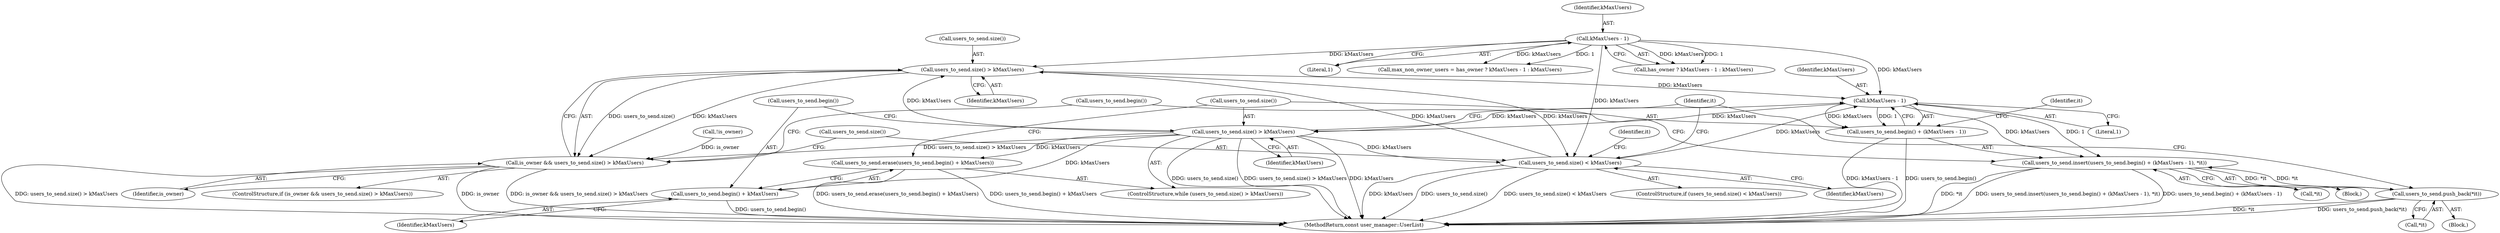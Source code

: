 digraph "1_Chrome_c66b1fc49870c514b1c1e8b53498153176d7ec2b_5@API" {
"1000169" [label="(Call,users_to_send.size() > kMaxUsers)"];
"1000182" [label="(Call,users_to_send.size() > kMaxUsers)"];
"1000176" [label="(Call,kMaxUsers - 1)"];
"1000191" [label="(Call,users_to_send.size() < kMaxUsers)"];
"1000169" [label="(Call,users_to_send.size() > kMaxUsers)"];
"1000115" [label="(Call,kMaxUsers - 1)"];
"1000167" [label="(Call,is_owner && users_to_send.size() > kMaxUsers)"];
"1000173" [label="(Call,users_to_send.insert(users_to_send.begin() + (kMaxUsers - 1), *it))"];
"1000195" [label="(Call,users_to_send.push_back(*it))"];
"1000174" [label="(Call,users_to_send.begin() + (kMaxUsers - 1))"];
"1000185" [label="(Call,users_to_send.erase(users_to_send.begin() + kMaxUsers))"];
"1000186" [label="(Call,users_to_send.begin() + kMaxUsers)"];
"1000187" [label="(Call,users_to_send.begin())"];
"1000188" [label="(Identifier,kMaxUsers)"];
"1000166" [label="(ControlStructure,if (is_owner && users_to_send.size() > kMaxUsers))"];
"1000177" [label="(Identifier,kMaxUsers)"];
"1000117" [label="(Literal,1)"];
"1000162" [label="(Call,!is_owner)"];
"1000181" [label="(ControlStructure,while (users_to_send.size() > kMaxUsers))"];
"1000175" [label="(Call,users_to_send.begin())"];
"1000111" [label="(Call,max_non_owner_users = has_owner ? kMaxUsers - 1 : kMaxUsers)"];
"1000190" [label="(ControlStructure,if (users_to_send.size() < kMaxUsers))"];
"1000168" [label="(Identifier,is_owner)"];
"1000173" [label="(Call,users_to_send.insert(users_to_send.begin() + (kMaxUsers - 1), *it))"];
"1000171" [label="(Identifier,kMaxUsers)"];
"1000113" [label="(Call,has_owner ? kMaxUsers - 1 : kMaxUsers)"];
"1000179" [label="(Call,*it)"];
"1000172" [label="(Block,)"];
"1000192" [label="(Call,users_to_send.size())"];
"1000182" [label="(Call,users_to_send.size() > kMaxUsers)"];
"1000196" [label="(Call,*it)"];
"1000183" [label="(Call,users_to_send.size())"];
"1000115" [label="(Call,kMaxUsers - 1)"];
"1000200" [label="(MethodReturn,const user_manager::UserList)"];
"1000194" [label="(Block,)"];
"1000169" [label="(Call,users_to_send.size() > kMaxUsers)"];
"1000170" [label="(Call,users_to_send.size())"];
"1000184" [label="(Identifier,kMaxUsers)"];
"1000195" [label="(Call,users_to_send.push_back(*it))"];
"1000176" [label="(Call,kMaxUsers - 1)"];
"1000174" [label="(Call,users_to_send.begin() + (kMaxUsers - 1))"];
"1000132" [label="(Identifier,it)"];
"1000116" [label="(Identifier,kMaxUsers)"];
"1000186" [label="(Call,users_to_send.begin() + kMaxUsers)"];
"1000167" [label="(Call,is_owner && users_to_send.size() > kMaxUsers)"];
"1000178" [label="(Literal,1)"];
"1000180" [label="(Identifier,it)"];
"1000185" [label="(Call,users_to_send.erase(users_to_send.begin() + kMaxUsers))"];
"1000191" [label="(Call,users_to_send.size() < kMaxUsers)"];
"1000197" [label="(Identifier,it)"];
"1000193" [label="(Identifier,kMaxUsers)"];
"1000169" -> "1000167"  [label="AST: "];
"1000169" -> "1000171"  [label="CFG: "];
"1000170" -> "1000169"  [label="AST: "];
"1000171" -> "1000169"  [label="AST: "];
"1000167" -> "1000169"  [label="CFG: "];
"1000169" -> "1000167"  [label="DDG: users_to_send.size()"];
"1000169" -> "1000167"  [label="DDG: kMaxUsers"];
"1000182" -> "1000169"  [label="DDG: kMaxUsers"];
"1000191" -> "1000169"  [label="DDG: kMaxUsers"];
"1000115" -> "1000169"  [label="DDG: kMaxUsers"];
"1000169" -> "1000176"  [label="DDG: kMaxUsers"];
"1000169" -> "1000191"  [label="DDG: kMaxUsers"];
"1000182" -> "1000181"  [label="AST: "];
"1000182" -> "1000184"  [label="CFG: "];
"1000183" -> "1000182"  [label="AST: "];
"1000184" -> "1000182"  [label="AST: "];
"1000187" -> "1000182"  [label="CFG: "];
"1000132" -> "1000182"  [label="CFG: "];
"1000182" -> "1000200"  [label="DDG: users_to_send.size() > kMaxUsers"];
"1000182" -> "1000200"  [label="DDG: kMaxUsers"];
"1000182" -> "1000200"  [label="DDG: users_to_send.size()"];
"1000182" -> "1000167"  [label="DDG: users_to_send.size() > kMaxUsers"];
"1000182" -> "1000176"  [label="DDG: kMaxUsers"];
"1000176" -> "1000182"  [label="DDG: kMaxUsers"];
"1000182" -> "1000185"  [label="DDG: kMaxUsers"];
"1000182" -> "1000186"  [label="DDG: kMaxUsers"];
"1000182" -> "1000191"  [label="DDG: kMaxUsers"];
"1000176" -> "1000174"  [label="AST: "];
"1000176" -> "1000178"  [label="CFG: "];
"1000177" -> "1000176"  [label="AST: "];
"1000178" -> "1000176"  [label="AST: "];
"1000174" -> "1000176"  [label="CFG: "];
"1000176" -> "1000173"  [label="DDG: kMaxUsers"];
"1000176" -> "1000173"  [label="DDG: 1"];
"1000176" -> "1000174"  [label="DDG: kMaxUsers"];
"1000176" -> "1000174"  [label="DDG: 1"];
"1000191" -> "1000176"  [label="DDG: kMaxUsers"];
"1000115" -> "1000176"  [label="DDG: kMaxUsers"];
"1000191" -> "1000190"  [label="AST: "];
"1000191" -> "1000193"  [label="CFG: "];
"1000192" -> "1000191"  [label="AST: "];
"1000193" -> "1000191"  [label="AST: "];
"1000197" -> "1000191"  [label="CFG: "];
"1000132" -> "1000191"  [label="CFG: "];
"1000191" -> "1000200"  [label="DDG: users_to_send.size() < kMaxUsers"];
"1000191" -> "1000200"  [label="DDG: kMaxUsers"];
"1000191" -> "1000200"  [label="DDG: users_to_send.size()"];
"1000115" -> "1000191"  [label="DDG: kMaxUsers"];
"1000115" -> "1000113"  [label="AST: "];
"1000115" -> "1000117"  [label="CFG: "];
"1000116" -> "1000115"  [label="AST: "];
"1000117" -> "1000115"  [label="AST: "];
"1000113" -> "1000115"  [label="CFG: "];
"1000115" -> "1000111"  [label="DDG: kMaxUsers"];
"1000115" -> "1000111"  [label="DDG: 1"];
"1000115" -> "1000113"  [label="DDG: kMaxUsers"];
"1000115" -> "1000113"  [label="DDG: 1"];
"1000167" -> "1000166"  [label="AST: "];
"1000167" -> "1000168"  [label="CFG: "];
"1000168" -> "1000167"  [label="AST: "];
"1000175" -> "1000167"  [label="CFG: "];
"1000192" -> "1000167"  [label="CFG: "];
"1000167" -> "1000200"  [label="DDG: users_to_send.size() > kMaxUsers"];
"1000167" -> "1000200"  [label="DDG: is_owner"];
"1000167" -> "1000200"  [label="DDG: is_owner && users_to_send.size() > kMaxUsers"];
"1000162" -> "1000167"  [label="DDG: is_owner"];
"1000173" -> "1000172"  [label="AST: "];
"1000173" -> "1000179"  [label="CFG: "];
"1000174" -> "1000173"  [label="AST: "];
"1000179" -> "1000173"  [label="AST: "];
"1000183" -> "1000173"  [label="CFG: "];
"1000173" -> "1000200"  [label="DDG: *it"];
"1000173" -> "1000200"  [label="DDG: users_to_send.insert(users_to_send.begin() + (kMaxUsers - 1), *it)"];
"1000173" -> "1000200"  [label="DDG: users_to_send.begin() + (kMaxUsers - 1)"];
"1000195" -> "1000173"  [label="DDG: *it"];
"1000173" -> "1000195"  [label="DDG: *it"];
"1000195" -> "1000194"  [label="AST: "];
"1000195" -> "1000196"  [label="CFG: "];
"1000196" -> "1000195"  [label="AST: "];
"1000132" -> "1000195"  [label="CFG: "];
"1000195" -> "1000200"  [label="DDG: users_to_send.push_back(*it)"];
"1000195" -> "1000200"  [label="DDG: *it"];
"1000175" -> "1000174"  [label="AST: "];
"1000180" -> "1000174"  [label="CFG: "];
"1000174" -> "1000200"  [label="DDG: kMaxUsers - 1"];
"1000174" -> "1000200"  [label="DDG: users_to_send.begin()"];
"1000185" -> "1000181"  [label="AST: "];
"1000185" -> "1000186"  [label="CFG: "];
"1000186" -> "1000185"  [label="AST: "];
"1000183" -> "1000185"  [label="CFG: "];
"1000185" -> "1000200"  [label="DDG: users_to_send.erase(users_to_send.begin() + kMaxUsers)"];
"1000185" -> "1000200"  [label="DDG: users_to_send.begin() + kMaxUsers"];
"1000186" -> "1000188"  [label="CFG: "];
"1000187" -> "1000186"  [label="AST: "];
"1000188" -> "1000186"  [label="AST: "];
"1000186" -> "1000200"  [label="DDG: users_to_send.begin()"];
}
